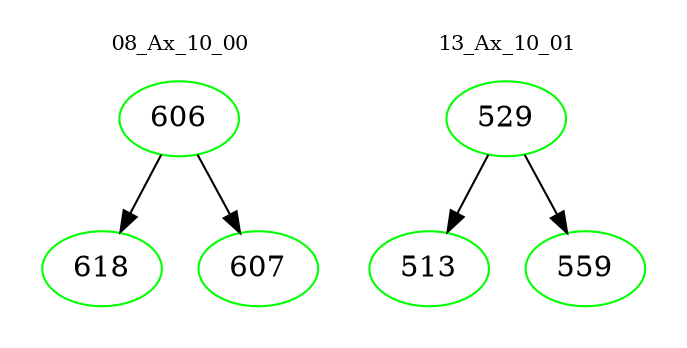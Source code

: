 digraph{
subgraph cluster_0 {
color = white
label = "08_Ax_10_00";
fontsize=10;
T0_606 [label="606", color="green"]
T0_606 -> T0_618 [color="black"]
T0_618 [label="618", color="green"]
T0_606 -> T0_607 [color="black"]
T0_607 [label="607", color="green"]
}
subgraph cluster_1 {
color = white
label = "13_Ax_10_01";
fontsize=10;
T1_529 [label="529", color="green"]
T1_529 -> T1_513 [color="black"]
T1_513 [label="513", color="green"]
T1_529 -> T1_559 [color="black"]
T1_559 [label="559", color="green"]
}
}
